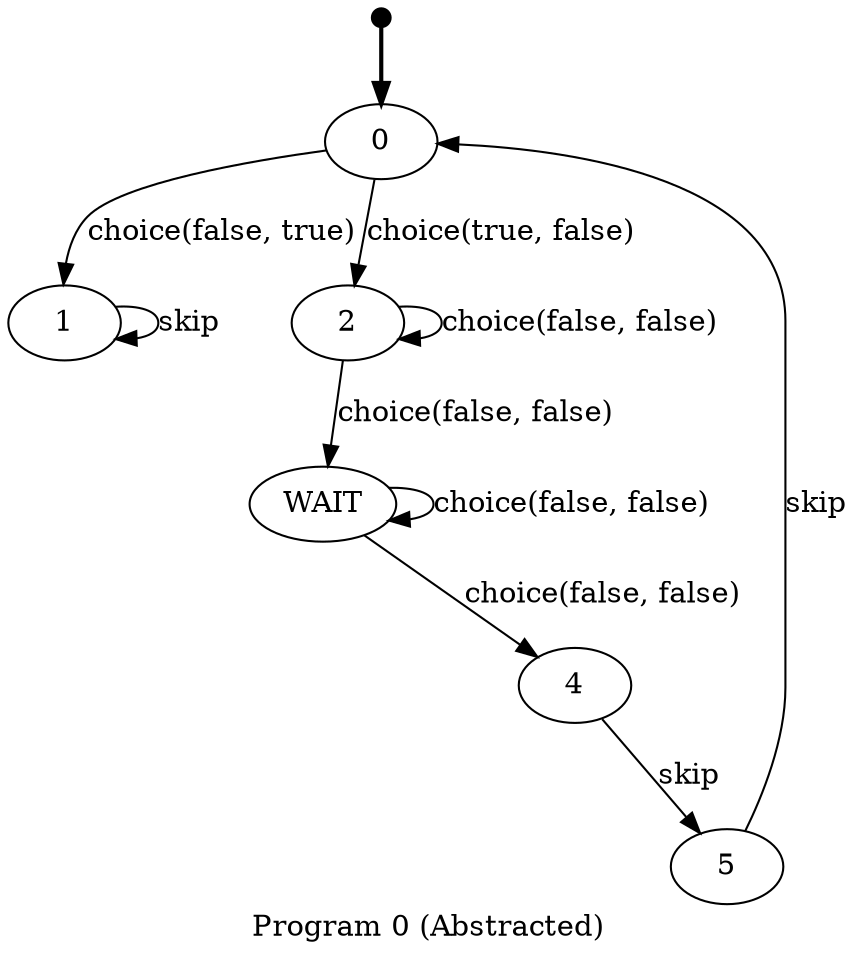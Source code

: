 digraph CFG {
node [ label = "0" ]; state_0;
node [ label = "1" ]; state_1;
node [ label = "2" ]; state_2;
node [ label = "WAIT" ]; state_3;
node [ label = "4" ]; state_4;
node [ label = "5" ]; state_5;
start [style = filled, color=black, label="", height=0.12,width=0.12,fontsize=1];
start -> state_0[ style = "bold"];
state_0 -> state_2 [ label = "choice(true, false)" ];
state_0 -> state_1 [ label = "choice(false, true)" ];
state_1 -> state_1 [ label = "skip" ];
state_2 -> state_2 [ label = "choice(false, false)" ];
state_2 -> state_3 [ label = "choice(false, false)" ];
state_3 -> state_3 [ label = "choice(false, false)" ];
state_3 -> state_4 [ label = "choice(false, false)" ];
state_4 -> state_5 [ label = "skip" ];
state_5 -> state_0 [ label = "skip" ];
overlap=false
label="Program 0 (Abstracted)"
fontsize=14;
}

digraph CFG {
node [ label = "0" ]; state_0;
node [ label = "1" ]; state_1;
node [ label = "2" ]; state_2;
node [ label = "3" ]; state_3;
node [ label = "4" ]; state_4;
node [ label = "5" ]; state_5;
start [style = filled, color=black, label="", height=0.12,width=0.12,fontsize=1];
start -> state_0[ style = "bold"];
state_0 -> state_2 [ label = "choice(true, false)" ];
state_0 -> state_1 [ label = "choice(false, true)" ];
state_1 -> state_1 [ label = "skip" ];
state_2 -> state_2 [ label = "choice(false, false)" ];
state_2 -> state_3 [ label = "choice(false, false)" ];
state_3 -> state_3 [ label = "choice(false, false)" ];
state_3 -> state_4 [ label = "choice(false, false)" ];
state_4 -> state_5 [ label = "skip" ];
state_5 -> state_0 [ label = "skip" ];
overlap=false
label="Program 1 (Abstracted)"
fontsize=14;
}

digraph CFG {
node [ label = "0" ]; state_0;
node [ label = "1" ]; state_1;
node [ label = "2" ]; state_2;
node [ label = "3" ]; state_3;
node [ label = "4" ]; state_4;
node [ label = "5" ]; state_5;
start [style = filled, color=black, label="", height=0.12,width=0.12,fontsize=1];
start -> state_0[ style = "bold"];
state_0 -> state_2 [ label = "choice(true, false)" ];
state_0 -> state_1 [ label = "choice(false, true)" ];
state_1 -> state_1 [ label = "skip" ];
state_2 -> state_2 [ label = "choice(false, false)" ];
state_2 -> state_3 [ label = "choice(false, false)" ];
state_3 -> state_3 [ label = "choice(false, false)" ];
state_3 -> state_4 [ label = "choice(false, false)" ];
state_4 -> state_5 [ label = "skip" ];
state_5 -> state_0 [ label = "skip" ];
overlap=false
label="Program 2 (Abstracted)"
fontsize=14;
}